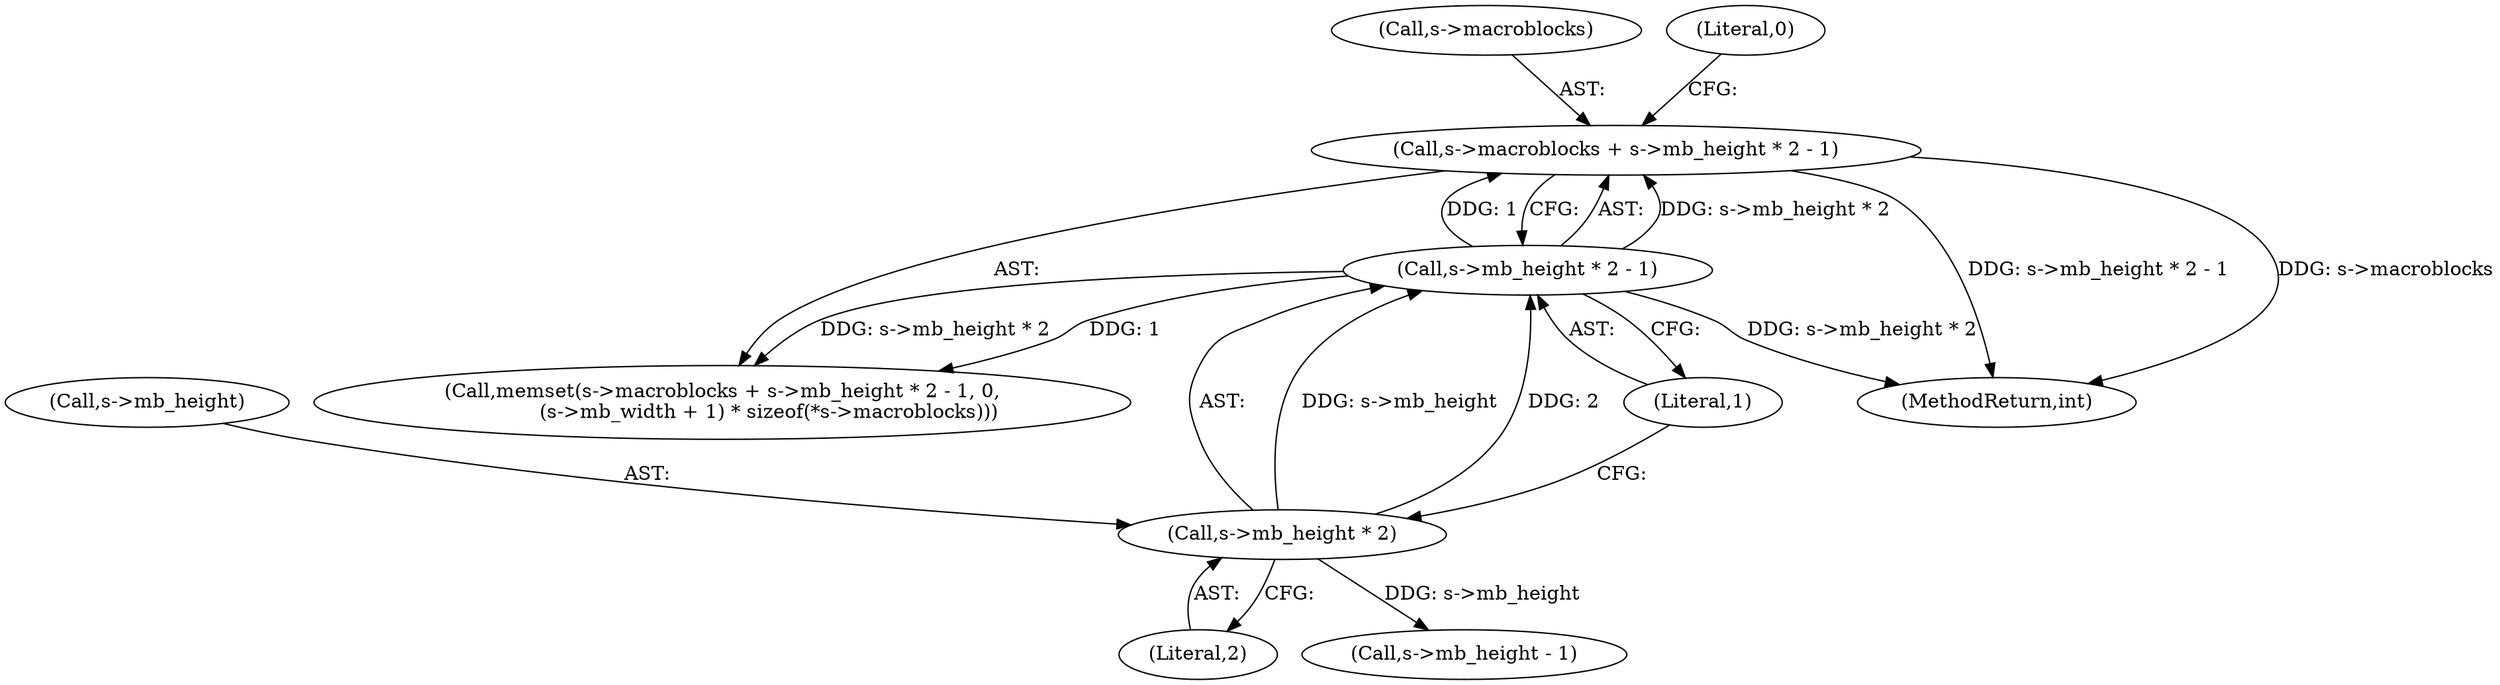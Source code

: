 digraph "0_FFmpeg_6b5d3fb26fb4be48e4966e4b1d97c2165538d4ef@pointer" {
"1000578" [label="(Call,s->macroblocks + s->mb_height * 2 - 1)"];
"1000582" [label="(Call,s->mb_height * 2 - 1)"];
"1000583" [label="(Call,s->mb_height * 2)"];
"1000587" [label="(Literal,2)"];
"1000584" [label="(Call,s->mb_height)"];
"1000579" [label="(Call,s->macroblocks)"];
"1000877" [label="(MethodReturn,int)"];
"1000588" [label="(Literal,1)"];
"1000582" [label="(Call,s->mb_height * 2 - 1)"];
"1000583" [label="(Call,s->mb_height * 2)"];
"1000589" [label="(Literal,0)"];
"1000577" [label="(Call,memset(s->macroblocks + s->mb_height * 2 - 1, 0,\n               (s->mb_width + 1) * sizeof(*s->macroblocks)))"];
"1000723" [label="(Call,s->mb_height - 1)"];
"1000578" [label="(Call,s->macroblocks + s->mb_height * 2 - 1)"];
"1000578" -> "1000577"  [label="AST: "];
"1000578" -> "1000582"  [label="CFG: "];
"1000579" -> "1000578"  [label="AST: "];
"1000582" -> "1000578"  [label="AST: "];
"1000589" -> "1000578"  [label="CFG: "];
"1000578" -> "1000877"  [label="DDG: s->macroblocks"];
"1000578" -> "1000877"  [label="DDG: s->mb_height * 2 - 1"];
"1000582" -> "1000578"  [label="DDG: s->mb_height * 2"];
"1000582" -> "1000578"  [label="DDG: 1"];
"1000582" -> "1000588"  [label="CFG: "];
"1000583" -> "1000582"  [label="AST: "];
"1000588" -> "1000582"  [label="AST: "];
"1000582" -> "1000877"  [label="DDG: s->mb_height * 2"];
"1000582" -> "1000577"  [label="DDG: s->mb_height * 2"];
"1000582" -> "1000577"  [label="DDG: 1"];
"1000583" -> "1000582"  [label="DDG: s->mb_height"];
"1000583" -> "1000582"  [label="DDG: 2"];
"1000583" -> "1000587"  [label="CFG: "];
"1000584" -> "1000583"  [label="AST: "];
"1000587" -> "1000583"  [label="AST: "];
"1000588" -> "1000583"  [label="CFG: "];
"1000583" -> "1000723"  [label="DDG: s->mb_height"];
}
